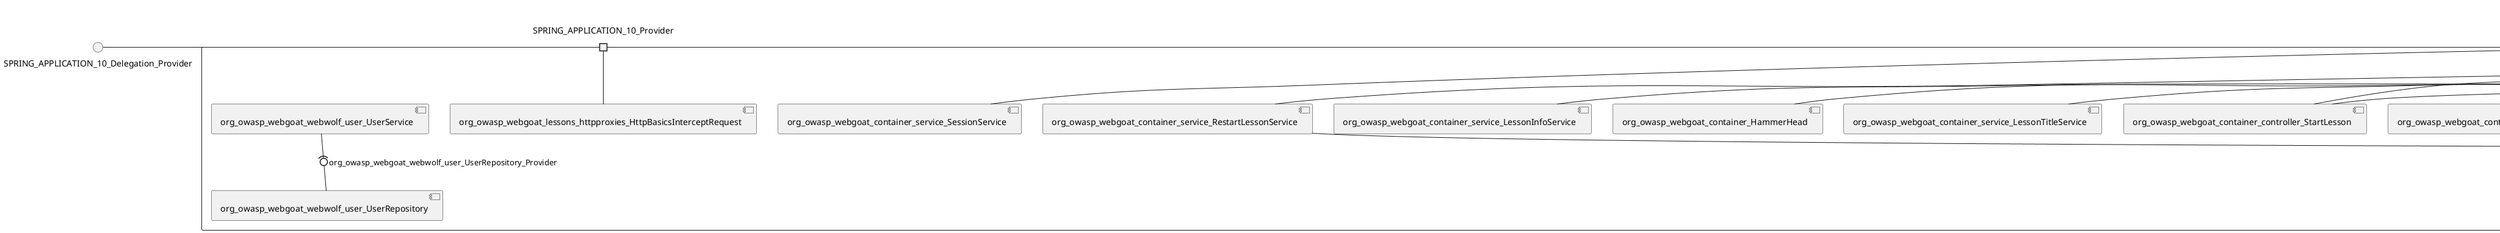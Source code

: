 @startuml
skinparam fixCircleLabelOverlapping true
skinparam componentStyle uml2
() SPRING_APPLICATION_10_Delegation_Provider
() SPRING_APPLICATION_11_Delegation_Provider
() SPRING_APPLICATION_12_Delegation_Provider
() SPRING_APPLICATION_13_Delegation_Provider
() SPRING_APPLICATION_14_Delegation_Provider
() SPRING_APPLICATION_15_Delegation_Provider
() SPRING_APPLICATION_16_Delegation_Provider
() SPRING_APPLICATION_2_Delegation_Provider
() SPRING_APPLICATION_3_Delegation_Provider
() SPRING_APPLICATION_4_Delegation_Provider
() SPRING_APPLICATION_5_Delegation_Provider
() SPRING_APPLICATION_6_Delegation_Provider
() SPRING_APPLICATION_7_Delegation_Provider
() SPRING_APPLICATION_8_Delegation_Provider
() SPRING_APPLICATION_9_Delegation_Provider
() SPRING_APPLICATION_BypassRestrictions_FieldRestrictions_POST_Delegation_Provider
() SPRING_APPLICATION_BypassRestrictions_frontendValidation_POST_Delegation_Provider
() SPRING_APPLICATION_ChromeDevTools_dummy_POST_Delegation_Provider
() SPRING_APPLICATION_ChromeDevTools_network_POST_Delegation_Provider
() SPRING_APPLICATION_CrossSiteScriptingStored_stored_xss_POST_Delegation_Provider
() SPRING_APPLICATION_CrossSiteScriptingStored_stored_xss_follow_up_POST_Delegation_Provider
() SPRING_APPLICATION_CrossSiteScripting_attack1_POST_Delegation_Provider
() SPRING_APPLICATION_CrossSiteScripting_attack3_POST_Delegation_Provider
() SPRING_APPLICATION_CrossSiteScripting_attack4_POST_Delegation_Provider
() SPRING_APPLICATION_CrossSiteScripting_attack5a_GET_Delegation_Provider
() SPRING_APPLICATION_CrossSiteScripting_attack6a_POST_Delegation_Provider
() SPRING_APPLICATION_CrossSiteScripting_dom_follow_up_POST_Delegation_Provider
() SPRING_APPLICATION_CrossSiteScripting_phone_home_xss_POST_Delegation_Provider
() SPRING_APPLICATION_CrossSiteScripting_quiz_GET_POST_Delegation_Provider
() SPRING_APPLICATION_Delegation_Provider
() SPRING_APPLICATION_GET_10_Delegation_Provider
() SPRING_APPLICATION_GET_11_Delegation_Provider
() SPRING_APPLICATION_GET_2_Delegation_Provider
() SPRING_APPLICATION_GET_3_Delegation_Provider
() SPRING_APPLICATION_GET_4_Delegation_Provider
() SPRING_APPLICATION_GET_5_Delegation_Provider
() SPRING_APPLICATION_GET_6_Delegation_Provider
() SPRING_APPLICATION_GET_7_Delegation_Provider
() SPRING_APPLICATION_GET_8_Delegation_Provider
() SPRING_APPLICATION_GET_9_Delegation_Provider
() SPRING_APPLICATION_GET_Delegation_Provider
() SPRING_APPLICATION_HtmlTampering_task_POST_Delegation_Provider
() SPRING_APPLICATION_HttpBasics_attack1_POST_Delegation_Provider
() SPRING_APPLICATION_HttpBasics_attack2_POST_Delegation_Provider
() SPRING_APPLICATION_IDOR_diff_attributes_POST_Delegation_Provider
() SPRING_APPLICATION_IDOR_login_POST_Delegation_Provider
() SPRING_APPLICATION_IDOR_profile_alt_path_POST_Delegation_Provider
() SPRING_APPLICATION_InsecureDeserialization_task_POST_Delegation_Provider
() SPRING_APPLICATION_InsecureLogin_Delegation_Provider
() SPRING_APPLICATION_JWT_decode_POST_Delegation_Provider
() SPRING_APPLICATION_JWT_jku_Delegation_Provider
() SPRING_APPLICATION_JWT_kid_Delegation_Provider
() SPRING_APPLICATION_JWT_quiz_GET_POST_Delegation_Provider
() SPRING_APPLICATION_JWT_refresh_Delegation_Provider
() SPRING_APPLICATION_JWT_secret_POST_Delegation_Provider
() SPRING_APPLICATION_JWT_votings_Delegation_Provider
() SPRING_APPLICATION_LogSpoofing_log_bleeding_POST_Delegation_Provider
() SPRING_APPLICATION_LogSpoofing_log_spoofing_POST_Delegation_Provider
() SPRING_APPLICATION_POST_10_Delegation_Provider
() SPRING_APPLICATION_POST_11_Delegation_Provider
() SPRING_APPLICATION_POST_12_Delegation_Provider
() SPRING_APPLICATION_POST_13_Delegation_Provider
() SPRING_APPLICATION_POST_14_Delegation_Provider
() SPRING_APPLICATION_POST_15_Delegation_Provider
() SPRING_APPLICATION_POST_16_Delegation_Provider
() SPRING_APPLICATION_POST_17_Delegation_Provider
() SPRING_APPLICATION_POST_18_Delegation_Provider
() SPRING_APPLICATION_POST_2_Delegation_Provider
() SPRING_APPLICATION_POST_3_Delegation_Provider
() SPRING_APPLICATION_POST_4_Delegation_Provider
() SPRING_APPLICATION_POST_5_Delegation_Provider
() SPRING_APPLICATION_POST_6_Delegation_Provider
() SPRING_APPLICATION_POST_7_Delegation_Provider
() SPRING_APPLICATION_POST_8_Delegation_Provider
() SPRING_APPLICATION_POST_9_Delegation_Provider
() SPRING_APPLICATION_POST_Delegation_Provider
() SPRING_APPLICATION_PUT_Delegation_Provider
() SPRING_APPLICATION_PasswordReset_ForgotPassword_create_password_reset_link_POST_Delegation_Provider
() SPRING_APPLICATION_PasswordReset_SecurityQuestions_POST_Delegation_Provider
() SPRING_APPLICATION_PasswordReset_reset_Delegation_Provider
() SPRING_APPLICATION_PasswordReset_simple_mail_reset_POST_Delegation_Provider
() SPRING_APPLICATION_PathTraversal_profile_picture_GET_Delegation_Provider
() SPRING_APPLICATION_PathTraversal_profile_picture_fix_GET_Delegation_Provider
() SPRING_APPLICATION_PathTraversal_profile_upload_POST_Delegation_Provider
() SPRING_APPLICATION_PathTraversal_profile_upload_fix_POST_Delegation_Provider
() SPRING_APPLICATION_PathTraversal_profile_upload_remove_user_input_POST_Delegation_Provider
() SPRING_APPLICATION_PathTraversal_random_POST_Delegation_Provider
() SPRING_APPLICATION_PathTraversal_random_picture_GET_Delegation_Provider
() SPRING_APPLICATION_PathTraversal_zip_slip_Delegation_Provider
() SPRING_APPLICATION_SSRF_task1_POST_Delegation_Provider
() SPRING_APPLICATION_SSRF_task2_POST_Delegation_Provider
() SPRING_APPLICATION_SecurePasswords_assignment_POST_Delegation_Provider
() SPRING_APPLICATION_SqlInjectionAdvanced_attack6a_POST_Delegation_Provider
() SPRING_APPLICATION_SqlInjectionAdvanced_attack6b_POST_Delegation_Provider
() SPRING_APPLICATION_SqlInjectionAdvanced_challenge_Login_POST_Delegation_Provider
() SPRING_APPLICATION_SqlInjectionAdvanced_challenge_PUT_Delegation_Provider
() SPRING_APPLICATION_SqlInjectionAdvanced_quiz_GET_POST_Delegation_Provider
() SPRING_APPLICATION_SqlInjectionMitigations_attack10a_POST_Delegation_Provider
() SPRING_APPLICATION_SqlInjectionMitigations_attack10b_POST_Delegation_Provider
() SPRING_APPLICATION_SqlInjectionMitigations_attack12a_POST_Delegation_Provider
() SPRING_APPLICATION_SqlInjectionMitigations_servers_GET_Delegation_Provider
() SPRING_APPLICATION_SqlInjection_assignment5a_POST_Delegation_Provider
() SPRING_APPLICATION_SqlInjection_assignment5b_POST_Delegation_Provider
() SPRING_APPLICATION_SqlInjection_attack10_POST_Delegation_Provider
() SPRING_APPLICATION_SqlInjection_attack2_POST_Delegation_Provider
() SPRING_APPLICATION_SqlInjection_attack3_POST_Delegation_Provider
() SPRING_APPLICATION_SqlInjection_attack4_POST_Delegation_Provider
() SPRING_APPLICATION_SqlInjection_attack5_POST_Delegation_Provider
() SPRING_APPLICATION_SqlInjection_attack8_POST_Delegation_Provider
() SPRING_APPLICATION_SqlInjection_attack9_POST_Delegation_Provider
() SPRING_APPLICATION_SqlOnlyInputValidationOnKeywords_attack_POST_Delegation_Provider
() SPRING_APPLICATION_SqlOnlyInputValidation_attack_POST_Delegation_Provider
() SPRING_APPLICATION_VulnerableComponents_attack1_POST_Delegation_Provider
() SPRING_APPLICATION_WebWolf_GET_Delegation_Provider
() SPRING_APPLICATION_WebWolf_landing_Delegation_Provider
() SPRING_APPLICATION_WebWolf_mail_Delegation_Provider
() SPRING_APPLICATION_challenge_1_POST_Delegation_Provider
() SPRING_APPLICATION_challenge_5_POST_Delegation_Provider
() SPRING_APPLICATION_challenge_7_Delegation_Provider
() SPRING_APPLICATION_challenge_8_Delegation_Provider
() SPRING_APPLICATION_challenge_logo_Delegation_Provider
() SPRING_APPLICATION_cia_quiz_GET_POST_Delegation_Provider
() SPRING_APPLICATION_clientSideFiltering_attack1_POST_Delegation_Provider
() SPRING_APPLICATION_clientSideFiltering_challenge_store_coupons_GET_Delegation_Provider
() SPRING_APPLICATION_clientSideFiltering_getItForFree_POST_Delegation_Provider
() SPRING_APPLICATION_clientSideFiltering_salaries_GET_Delegation_Provider
() SPRING_APPLICATION_crypto_encoding_basic_auth_POST_Delegation_Provider
() SPRING_APPLICATION_crypto_encoding_xor_POST_Delegation_Provider
() SPRING_APPLICATION_crypto_hashing_POST_Delegation_Provider
() SPRING_APPLICATION_crypto_secure_defaults_POST_Delegation_Provider
() SPRING_APPLICATION_crypto_signing_verify_POST_Delegation_Provider
() SPRING_APPLICATION_csrf_feedback_message_POST_Delegation_Provider
() SPRING_APPLICATION_csrf_review_POST_Delegation_Provider
() SPRING_APPLICATION_files_GET_Delegation_Provider
() SPRING_APPLICATION_fileupload_POST_Delegation_Provider
() SPRING_APPLICATION_jwt_Delegation_Provider
() SPRING_APPLICATION_landing_Delegation_Provider
() SPRING_APPLICATION_lesson_template_Delegation_Provider
() SPRING_APPLICATION_login_oauth_mvc_GET_Delegation_Provider
() SPRING_APPLICATION_mail_DELETE_GET_POST_Delegation_Provider
() SPRING_APPLICATION_register_mvc_POST_Delegation_Provider
() SPRING_APPLICATION_registration_GET_Delegation_Provider
() SPRING_APPLICATION_requests_GET_Delegation_Provider
() SPRING_APPLICATION_scoreboard_data_GET_Delegation_Provider
() SPRING_APPLICATION_server_directory_GET_Delegation_Provider
() SPRING_APPLICATION_service_debug_labels_mvc_Delegation_Provider
() SPRING_APPLICATION_service_lessonoverview_mvc_Delegation_Provider
() SPRING_APPLICATION_xxe_comments_GET_Delegation_Provider
rectangle System {
[org_owasp_webgoat_container_HammerHead] [[webgoat-webgoat.repository#_UKuCvlR8Ee-EbbBWQPKwbA]]
[org_owasp_webgoat_container_WebWolfRedirect] [[webgoat-webgoat.repository#_UKuCvlR8Ee-EbbBWQPKwbA]]
[org_owasp_webgoat_container_controller_StartLesson] [[webgoat-webgoat.repository#_UKuCvlR8Ee-EbbBWQPKwbA]]
[org_owasp_webgoat_container_controller_Welcome] [[webgoat-webgoat.repository#_UKuCvlR8Ee-EbbBWQPKwbA]]
[org_owasp_webgoat_container_i18n_PluginMessages_Provider] [[webgoat-webgoat.repository#_UKuCvlR8Ee-EbbBWQPKwbA]]
[org_owasp_webgoat_container_report_ReportCardController] [[webgoat-webgoat.repository#_UKuCvlR8Ee-EbbBWQPKwbA]]
[org_owasp_webgoat_container_service_EnvironmentService] [[webgoat-webgoat.repository#_UKuCvlR8Ee-EbbBWQPKwbA]]
[org_owasp_webgoat_container_service_HintService] [[webgoat-webgoat.repository#_UKuCvlR8Ee-EbbBWQPKwbA]]
[org_owasp_webgoat_container_service_LabelDebugService] [[webgoat-webgoat.repository#_UKuCvlR8Ee-EbbBWQPKwbA]]
[org_owasp_webgoat_container_service_LabelService] [[webgoat-webgoat.repository#_UKuCvlR8Ee-EbbBWQPKwbA]]
[org_owasp_webgoat_container_service_LessonInfoService] [[webgoat-webgoat.repository#_UKuCvlR8Ee-EbbBWQPKwbA]]
[org_owasp_webgoat_container_service_LessonMenuService] [[webgoat-webgoat.repository#_UKuCvlR8Ee-EbbBWQPKwbA]]
[org_owasp_webgoat_container_service_LessonProgressService] [[webgoat-webgoat.repository#_UKuCvlR8Ee-EbbBWQPKwbA]]
[org_owasp_webgoat_container_service_LessonTitleService] [[webgoat-webgoat.repository#_UKuCvlR8Ee-EbbBWQPKwbA]]
[org_owasp_webgoat_container_service_RestartLessonService] [[webgoat-webgoat.repository#_UKuCvlR8Ee-EbbBWQPKwbA]]
[org_owasp_webgoat_container_service_SessionService] [[webgoat-webgoat.repository#_UKuCvlR8Ee-EbbBWQPKwbA]]
[org_owasp_webgoat_container_session_UserSessionData_Provider] [[webgoat-webgoat.repository#_UKuCvlR8Ee-EbbBWQPKwbA]]
[org_owasp_webgoat_container_session_WebSession_Provider] [[webgoat-webgoat.repository#_UKuCvlR8Ee-EbbBWQPKwbA]]
[org_owasp_webgoat_container_users_RegistrationController] [[webgoat-webgoat.repository#_UKuCvlR8Ee-EbbBWQPKwbA]]
[org_owasp_webgoat_container_users_Scoreboard] [[webgoat-webgoat.repository#_UKuCvlR8Ee-EbbBWQPKwbA]]
[org_owasp_webgoat_container_users_UserProgressRepository] [[webgoat-webgoat.repository#_UKuCvlR8Ee-EbbBWQPKwbA]]
[org_owasp_webgoat_container_users_UserRepository] [[webgoat-webgoat.repository#_UKuCvlR8Ee-EbbBWQPKwbA]]
[org_owasp_webgoat_container_users_UserService] [[webgoat-webgoat.repository#_UKuCvlR8Ee-EbbBWQPKwbA]]
[org_owasp_webgoat_lessons_authbypass_VerifyAccount] [[webgoat-webgoat.repository#_UKuCvlR8Ee-EbbBWQPKwbA]]
[org_owasp_webgoat_lessons_bypassrestrictions_BypassRestrictionsFieldRestrictions] [[webgoat-webgoat.repository#_UKuCvlR8Ee-EbbBWQPKwbA]]
[org_owasp_webgoat_lessons_bypassrestrictions_BypassRestrictionsFrontendValidation] [[webgoat-webgoat.repository#_UKuCvlR8Ee-EbbBWQPKwbA]]
[org_owasp_webgoat_lessons_challenges_FlagController] [[webgoat-webgoat.repository#_UKuCvlR8Ee-EbbBWQPKwbA]]
[org_owasp_webgoat_lessons_challenges_challenge1_Assignment1] [[webgoat-webgoat.repository#_UKuCvlR8Ee-EbbBWQPKwbA]]
[org_owasp_webgoat_lessons_challenges_challenge1_ImageServlet] [[webgoat-webgoat.repository#_UKuCvlR8Ee-EbbBWQPKwbA]]
[org_owasp_webgoat_lessons_challenges_challenge5_Assignment5] [[webgoat-webgoat.repository#_UKuCvlR8Ee-EbbBWQPKwbA]]
[org_owasp_webgoat_lessons_challenges_challenge7_Assignment7] [[webgoat-webgoat.repository#_UKuCvlR8Ee-EbbBWQPKwbA]]
[org_owasp_webgoat_lessons_challenges_challenge8_Assignment8] [[webgoat-webgoat.repository#_UKuCvlR8Ee-EbbBWQPKwbA]]
[org_owasp_webgoat_lessons_chromedevtools_NetworkDummy] [[webgoat-webgoat.repository#_UKuCvlR8Ee-EbbBWQPKwbA]]
[org_owasp_webgoat_lessons_chromedevtools_NetworkLesson] [[webgoat-webgoat.repository#_UKuCvlR8Ee-EbbBWQPKwbA]]
[org_owasp_webgoat_lessons_cia_CIAQuiz] [[webgoat-webgoat.repository#_UKuCvlR8Ee-EbbBWQPKwbA]]
[org_owasp_webgoat_lessons_clientsidefiltering_ClientSideFilteringAssignment] [[webgoat-webgoat.repository#_UKuCvlR8Ee-EbbBWQPKwbA]]
[org_owasp_webgoat_lessons_clientsidefiltering_ClientSideFilteringFreeAssignment] [[webgoat-webgoat.repository#_UKuCvlR8Ee-EbbBWQPKwbA]]
[org_owasp_webgoat_lessons_clientsidefiltering_Salaries] [[webgoat-webgoat.repository#_UKuCvlR8Ee-EbbBWQPKwbA]]
[org_owasp_webgoat_lessons_clientsidefiltering_ShopEndpoint] [[webgoat-webgoat.repository#_UKuCvlR8Ee-EbbBWQPKwbA]]
[org_owasp_webgoat_lessons_cryptography_EncodingAssignment] [[webgoat-webgoat.repository#_UKuCvlR8Ee-EbbBWQPKwbA]]
[org_owasp_webgoat_lessons_cryptography_HashingAssignment] [[webgoat-webgoat.repository#_UKuCvlR8Ee-EbbBWQPKwbA]]
[org_owasp_webgoat_lessons_cryptography_SecureDefaultsAssignment] [[webgoat-webgoat.repository#_UKuCvlR8Ee-EbbBWQPKwbA]]
[org_owasp_webgoat_lessons_cryptography_SigningAssignment] [[webgoat-webgoat.repository#_UKuCvlR8Ee-EbbBWQPKwbA]]
[org_owasp_webgoat_lessons_cryptography_XOREncodingAssignment] [[webgoat-webgoat.repository#_UKuCvlR8Ee-EbbBWQPKwbA]]
[org_owasp_webgoat_lessons_csrf_CSRFConfirmFlag1] [[webgoat-webgoat.repository#_UKuCvlR8Ee-EbbBWQPKwbA]]
[org_owasp_webgoat_lessons_csrf_CSRFFeedback] [[webgoat-webgoat.repository#_UKuCvlR8Ee-EbbBWQPKwbA]]
[org_owasp_webgoat_lessons_csrf_CSRFGetFlag] [[webgoat-webgoat.repository#_UKuCvlR8Ee-EbbBWQPKwbA]]
[org_owasp_webgoat_lessons_csrf_CSRFLogin] [[webgoat-webgoat.repository#_UKuCvlR8Ee-EbbBWQPKwbA]]
[org_owasp_webgoat_lessons_csrf_ForgedReviews] [[webgoat-webgoat.repository#_UKuCvlR8Ee-EbbBWQPKwbA]]
[org_owasp_webgoat_lessons_csrf_ObjectMapper_Provider] [[webgoat-webgoat.repository#_UKuCvlR8Ee-EbbBWQPKwbA]]
[org_owasp_webgoat_lessons_deserialization_InsecureDeserializationTask] [[webgoat-webgoat.repository#_UKuCvlR8Ee-EbbBWQPKwbA]]
[org_owasp_webgoat_lessons_hijacksession_HijackSessionAssignment] [[webgoat-webgoat.repository#_UKuCvlR8Ee-EbbBWQPKwbA]]
[org_owasp_webgoat_lessons_hijacksession_cas_HijackSessionAuthenticationProvider] [[webgoat-webgoat.repository#_UKuCvlR8Ee-EbbBWQPKwbA]]
[org_owasp_webgoat_lessons_htmltampering_HtmlTamperingTask] [[webgoat-webgoat.repository#_UKuCvlR8Ee-EbbBWQPKwbA]]
[org_owasp_webgoat_lessons_httpbasics_HttpBasicsLesson] [[webgoat-webgoat.repository#_UKuCvlR8Ee-EbbBWQPKwbA]]
[org_owasp_webgoat_lessons_httpbasics_HttpBasicsQuiz] [[webgoat-webgoat.repository#_UKuCvlR8Ee-EbbBWQPKwbA]]
[org_owasp_webgoat_lessons_httpproxies_HttpBasicsInterceptRequest] [[webgoat-webgoat.repository#_UKuCvlR8Ee-EbbBWQPKwbA]]
[org_owasp_webgoat_lessons_idor_IDORDiffAttributes] [[webgoat-webgoat.repository#_UKuCvlR8Ee-EbbBWQPKwbA]]
[org_owasp_webgoat_lessons_idor_IDOREditOtherProfile] [[webgoat-webgoat.repository#_UKuCvlR8Ee-EbbBWQPKwbA]]
[org_owasp_webgoat_lessons_idor_IDORLogin] [[webgoat-webgoat.repository#_UKuCvlR8Ee-EbbBWQPKwbA]]
[org_owasp_webgoat_lessons_idor_IDORViewOtherProfile] [[webgoat-webgoat.repository#_UKuCvlR8Ee-EbbBWQPKwbA]]
[org_owasp_webgoat_lessons_idor_IDORViewOwnProfile] [[webgoat-webgoat.repository#_UKuCvlR8Ee-EbbBWQPKwbA]]
[org_owasp_webgoat_lessons_idor_IDORViewOwnProfileAltUrl] [[webgoat-webgoat.repository#_UKuCvlR8Ee-EbbBWQPKwbA]]
[org_owasp_webgoat_lessons_insecurelogin_InsecureLoginTask] [[webgoat-webgoat.repository#_UKuCvlR8Ee-EbbBWQPKwbA]]
[org_owasp_webgoat_lessons_jwt_JWTDecodeEndpoint] [[webgoat-webgoat.repository#_UKuCvlR8Ee-EbbBWQPKwbA]]
[org_owasp_webgoat_lessons_jwt_JWTQuiz] [[webgoat-webgoat.repository#_UKuCvlR8Ee-EbbBWQPKwbA]]
[org_owasp_webgoat_lessons_jwt_JWTRefreshEndpoint] [[webgoat-webgoat.repository#_UKuCvlR8Ee-EbbBWQPKwbA]]
[org_owasp_webgoat_lessons_jwt_JWTSecretKeyEndpoint] [[webgoat-webgoat.repository#_UKuCvlR8Ee-EbbBWQPKwbA]]
[org_owasp_webgoat_lessons_jwt_JWTVotesEndpoint] [[webgoat-webgoat.repository#_UKuCvlR8Ee-EbbBWQPKwbA]]
[org_owasp_webgoat_lessons_jwt_claimmisuse_JWTHeaderJKUEndpoint] [[webgoat-webgoat.repository#_UKuCvlR8Ee-EbbBWQPKwbA]]
[org_owasp_webgoat_lessons_jwt_claimmisuse_JWTHeaderKIDEndpoint] [[webgoat-webgoat.repository#_UKuCvlR8Ee-EbbBWQPKwbA]]
[org_owasp_webgoat_lessons_lessontemplate_SampleAttack] [[webgoat-webgoat.repository#_UKuCvlR8Ee-EbbBWQPKwbA]]
[org_owasp_webgoat_lessons_logging_LogBleedingTask] [[webgoat-webgoat.repository#_UKuCvlR8Ee-EbbBWQPKwbA]]
[org_owasp_webgoat_lessons_logging_LogSpoofingTask] [[webgoat-webgoat.repository#_UKuCvlR8Ee-EbbBWQPKwbA]]
[org_owasp_webgoat_lessons_missingac_MissingFunctionACHiddenMenus] [[webgoat-webgoat.repository#_UKuCvlR8Ee-EbbBWQPKwbA]]
[org_owasp_webgoat_lessons_missingac_MissingFunctionACUsers] [[webgoat-webgoat.repository#_UKuCvlR8Ee-EbbBWQPKwbA]]
[org_owasp_webgoat_lessons_missingac_MissingFunctionACYourHash] [[webgoat-webgoat.repository#_UKuCvlR8Ee-EbbBWQPKwbA]]
[org_owasp_webgoat_lessons_missingac_MissingFunctionACYourHashAdmin] [[webgoat-webgoat.repository#_UKuCvlR8Ee-EbbBWQPKwbA]]
[org_owasp_webgoat_lessons_passwordreset_QuestionsAssignment] [[webgoat-webgoat.repository#_UKuCvlR8Ee-EbbBWQPKwbA]]
[org_owasp_webgoat_lessons_passwordreset_ResetLinkAssignment] [[webgoat-webgoat.repository#_UKuCvlR8Ee-EbbBWQPKwbA]]
[org_owasp_webgoat_lessons_passwordreset_ResetLinkAssignmentForgotPassword] [[webgoat-webgoat.repository#_UKuCvlR8Ee-EbbBWQPKwbA]]
[org_owasp_webgoat_lessons_passwordreset_SecurityQuestionAssignment] [[webgoat-webgoat.repository#_UKuCvlR8Ee-EbbBWQPKwbA]]
[org_owasp_webgoat_lessons_passwordreset_SimpleMailAssignment] [[webgoat-webgoat.repository#_UKuCvlR8Ee-EbbBWQPKwbA]]
[org_owasp_webgoat_lessons_passwordreset_TriedQuestions] [[webgoat-webgoat.repository#_UKuCvlR8Ee-EbbBWQPKwbA]]
[org_owasp_webgoat_lessons_pathtraversal_ProfileUpload] [[webgoat-webgoat.repository#_UKuCvlR8Ee-EbbBWQPKwbA]]
[org_owasp_webgoat_lessons_pathtraversal_ProfileUploadFix] [[webgoat-webgoat.repository#_UKuCvlR8Ee-EbbBWQPKwbA]]
[org_owasp_webgoat_lessons_pathtraversal_ProfileUploadRemoveUserInput] [[webgoat-webgoat.repository#_UKuCvlR8Ee-EbbBWQPKwbA]]
[org_owasp_webgoat_lessons_pathtraversal_ProfileUploadRetrieval] [[webgoat-webgoat.repository#_UKuCvlR8Ee-EbbBWQPKwbA]]
[org_owasp_webgoat_lessons_pathtraversal_ProfileZipSlip] [[webgoat-webgoat.repository#_UKuCvlR8Ee-EbbBWQPKwbA]]
[org_owasp_webgoat_lessons_securepasswords_SecurePasswordsAssignment] [[webgoat-webgoat.repository#_UKuCvlR8Ee-EbbBWQPKwbA]]
[org_owasp_webgoat_lessons_spoofcookie_SpoofCookieAssignment] [[webgoat-webgoat.repository#_UKuCvlR8Ee-EbbBWQPKwbA]]
[org_owasp_webgoat_lessons_sqlinjection_advanced_SqlInjectionChallenge] [[webgoat-webgoat.repository#_UKuCvlR8Ee-EbbBWQPKwbA]]
[org_owasp_webgoat_lessons_sqlinjection_advanced_SqlInjectionChallengeLogin] [[webgoat-webgoat.repository#_UKuCvlR8Ee-EbbBWQPKwbA]]
[org_owasp_webgoat_lessons_sqlinjection_advanced_SqlInjectionLesson6a] [[webgoat-webgoat.repository#_UKuCvlR8Ee-EbbBWQPKwbA]]
[org_owasp_webgoat_lessons_sqlinjection_advanced_SqlInjectionLesson6b] [[webgoat-webgoat.repository#_UKuCvlR8Ee-EbbBWQPKwbA]]
[org_owasp_webgoat_lessons_sqlinjection_advanced_SqlInjectionQuiz] [[webgoat-webgoat.repository#_UKuCvlR8Ee-EbbBWQPKwbA]]
[org_owasp_webgoat_lessons_sqlinjection_introduction_SqlInjectionLesson10] [[webgoat-webgoat.repository#_UKuCvlR8Ee-EbbBWQPKwbA]]
[org_owasp_webgoat_lessons_sqlinjection_introduction_SqlInjectionLesson2] [[webgoat-webgoat.repository#_UKuCvlR8Ee-EbbBWQPKwbA]]
[org_owasp_webgoat_lessons_sqlinjection_introduction_SqlInjectionLesson3] [[webgoat-webgoat.repository#_UKuCvlR8Ee-EbbBWQPKwbA]]
[org_owasp_webgoat_lessons_sqlinjection_introduction_SqlInjectionLesson4] [[webgoat-webgoat.repository#_UKuCvlR8Ee-EbbBWQPKwbA]]
[org_owasp_webgoat_lessons_sqlinjection_introduction_SqlInjectionLesson5] [[webgoat-webgoat.repository#_UKuCvlR8Ee-EbbBWQPKwbA]]
[org_owasp_webgoat_lessons_sqlinjection_introduction_SqlInjectionLesson5a] [[webgoat-webgoat.repository#_UKuCvlR8Ee-EbbBWQPKwbA]]
[org_owasp_webgoat_lessons_sqlinjection_introduction_SqlInjectionLesson5b] [[webgoat-webgoat.repository#_UKuCvlR8Ee-EbbBWQPKwbA]]
[org_owasp_webgoat_lessons_sqlinjection_introduction_SqlInjectionLesson8] [[webgoat-webgoat.repository#_UKuCvlR8Ee-EbbBWQPKwbA]]
[org_owasp_webgoat_lessons_sqlinjection_introduction_SqlInjectionLesson9] [[webgoat-webgoat.repository#_UKuCvlR8Ee-EbbBWQPKwbA]]
[org_owasp_webgoat_lessons_sqlinjection_mitigation_Servers] [[webgoat-webgoat.repository#_UKuCvlR8Ee-EbbBWQPKwbA]]
[org_owasp_webgoat_lessons_sqlinjection_mitigation_SqlInjectionLesson10a] [[webgoat-webgoat.repository#_UKuCvlR8Ee-EbbBWQPKwbA]]
[org_owasp_webgoat_lessons_sqlinjection_mitigation_SqlInjectionLesson10b] [[webgoat-webgoat.repository#_UKuCvlR8Ee-EbbBWQPKwbA]]
[org_owasp_webgoat_lessons_sqlinjection_mitigation_SqlInjectionLesson13] [[webgoat-webgoat.repository#_UKuCvlR8Ee-EbbBWQPKwbA]]
[org_owasp_webgoat_lessons_sqlinjection_mitigation_SqlOnlyInputValidation] [[webgoat-webgoat.repository#_UKuCvlR8Ee-EbbBWQPKwbA]]
[org_owasp_webgoat_lessons_sqlinjection_mitigation_SqlOnlyInputValidationOnKeywords] [[webgoat-webgoat.repository#_UKuCvlR8Ee-EbbBWQPKwbA]]
[org_owasp_webgoat_lessons_ssrf_SSRFTask1] [[webgoat-webgoat.repository#_UKuCvlR8Ee-EbbBWQPKwbA]]
[org_owasp_webgoat_lessons_ssrf_SSRFTask2] [[webgoat-webgoat.repository#_UKuCvlR8Ee-EbbBWQPKwbA]]
[org_owasp_webgoat_lessons_vulnerablecomponents_VulnerableComponentsLesson] [[webgoat-webgoat.repository#_UKuCvlR8Ee-EbbBWQPKwbA]]
[org_owasp_webgoat_lessons_webwolfintroduction_LandingAssignment] [[webgoat-webgoat.repository#_UKuCvlR8Ee-EbbBWQPKwbA]]
[org_owasp_webgoat_lessons_webwolfintroduction_MailAssignment] [[webgoat-webgoat.repository#_UKuCvlR8Ee-EbbBWQPKwbA]]
[org_owasp_webgoat_lessons_xss_CrossSiteScriptingLesson1] [[webgoat-webgoat.repository#_UKuCvlR8Ee-EbbBWQPKwbA]]
[org_owasp_webgoat_lessons_xss_CrossSiteScriptingLesson3] [[webgoat-webgoat.repository#_UKuCvlR8Ee-EbbBWQPKwbA]]
[org_owasp_webgoat_lessons_xss_CrossSiteScriptingLesson4] [[webgoat-webgoat.repository#_UKuCvlR8Ee-EbbBWQPKwbA]]
[org_owasp_webgoat_lessons_xss_CrossSiteScriptingLesson5a] [[webgoat-webgoat.repository#_UKuCvlR8Ee-EbbBWQPKwbA]]
[org_owasp_webgoat_lessons_xss_CrossSiteScriptingLesson6a] [[webgoat-webgoat.repository#_UKuCvlR8Ee-EbbBWQPKwbA]]
[org_owasp_webgoat_lessons_xss_CrossSiteScriptingQuiz] [[webgoat-webgoat.repository#_UKuCvlR8Ee-EbbBWQPKwbA]]
[org_owasp_webgoat_lessons_xss_DOMCrossSiteScripting] [[webgoat-webgoat.repository#_UKuCvlR8Ee-EbbBWQPKwbA]]
[org_owasp_webgoat_lessons_xss_DOMCrossSiteScriptingVerifier] [[webgoat-webgoat.repository#_UKuCvlR8Ee-EbbBWQPKwbA]]
[org_owasp_webgoat_lessons_xss_stored_StoredCrossSiteScriptingVerifier] [[webgoat-webgoat.repository#_UKuCvlR8Ee-EbbBWQPKwbA]]
[org_owasp_webgoat_lessons_xss_stored_StoredXssComments] [[webgoat-webgoat.repository#_UKuCvlR8Ee-EbbBWQPKwbA]]
[org_owasp_webgoat_lessons_xxe_BlindSendFileAssignment] [[webgoat-webgoat.repository#_UKuCvlR8Ee-EbbBWQPKwbA]]
[org_owasp_webgoat_lessons_xxe_CommentsCache] [[webgoat-webgoat.repository#_UKuCvlR8Ee-EbbBWQPKwbA]]
[org_owasp_webgoat_lessons_xxe_CommentsEndpoint] [[webgoat-webgoat.repository#_UKuCvlR8Ee-EbbBWQPKwbA]]
[org_owasp_webgoat_lessons_xxe_ContentTypeAssignment] [[webgoat-webgoat.repository#_UKuCvlR8Ee-EbbBWQPKwbA]]
[org_owasp_webgoat_lessons_xxe_SimpleXXE] [[webgoat-webgoat.repository#_UKuCvlR8Ee-EbbBWQPKwbA]]
[org_owasp_webgoat_webwolf_FileServer] [[webgoat-webgoat.repository#_UKuCvlR8Ee-EbbBWQPKwbA]]
[org_owasp_webgoat_webwolf_jwt_JWTController] [[webgoat-webgoat.repository#_UKuCvlR8Ee-EbbBWQPKwbA]]
[org_owasp_webgoat_webwolf_mailbox_MailboxController] [[webgoat-webgoat.repository#_UKuCvlR8Ee-EbbBWQPKwbA]]
[org_owasp_webgoat_webwolf_mailbox_MailboxRepository] [[webgoat-webgoat.repository#_UKuCvlR8Ee-EbbBWQPKwbA]]
[org_owasp_webgoat_webwolf_requests_LandingPage] [[webgoat-webgoat.repository#_UKuCvlR8Ee-EbbBWQPKwbA]]
[org_owasp_webgoat_webwolf_requests_Requests] [[webgoat-webgoat.repository#_UKuCvlR8Ee-EbbBWQPKwbA]]
[org_owasp_webgoat_webwolf_user_UserRepository] [[webgoat-webgoat.repository#_UKuCvlR8Ee-EbbBWQPKwbA]]
[org_owasp_webgoat_webwolf_user_UserService] [[webgoat-webgoat.repository#_UKuCvlR8Ee-EbbBWQPKwbA]]
port SPRING_APPLICATION_10_Provider
SPRING_APPLICATION_10_Delegation_Provider - SPRING_APPLICATION_10_Provider
SPRING_APPLICATION_10_Provider - [org_owasp_webgoat_lessons_httpproxies_HttpBasicsInterceptRequest]
port SPRING_APPLICATION_11_Provider
SPRING_APPLICATION_11_Delegation_Provider - SPRING_APPLICATION_11_Provider
SPRING_APPLICATION_11_Provider - [org_owasp_webgoat_container_service_SessionService]
port SPRING_APPLICATION_12_Provider
SPRING_APPLICATION_12_Delegation_Provider - SPRING_APPLICATION_12_Provider
SPRING_APPLICATION_12_Provider - [org_owasp_webgoat_lessons_cryptography_SigningAssignment]
port SPRING_APPLICATION_13_Provider
SPRING_APPLICATION_13_Delegation_Provider - SPRING_APPLICATION_13_Provider
SPRING_APPLICATION_13_Provider - [org_owasp_webgoat_container_service_RestartLessonService]
port SPRING_APPLICATION_14_Provider
SPRING_APPLICATION_14_Delegation_Provider - SPRING_APPLICATION_14_Provider
SPRING_APPLICATION_14_Provider - [org_owasp_webgoat_lessons_cryptography_HashingAssignment]
port SPRING_APPLICATION_15_Provider
SPRING_APPLICATION_15_Delegation_Provider - SPRING_APPLICATION_15_Provider
SPRING_APPLICATION_15_Provider - [org_owasp_webgoat_container_service_LessonInfoService]
port SPRING_APPLICATION_16_Provider
SPRING_APPLICATION_16_Delegation_Provider - SPRING_APPLICATION_16_Provider
SPRING_APPLICATION_16_Provider - [org_owasp_webgoat_lessons_jwt_JWTSecretKeyEndpoint]
port SPRING_APPLICATION_2_Provider
SPRING_APPLICATION_2_Delegation_Provider - SPRING_APPLICATION_2_Provider
SPRING_APPLICATION_2_Provider - [org_owasp_webgoat_container_HammerHead]
port SPRING_APPLICATION_3_Provider
SPRING_APPLICATION_3_Delegation_Provider - SPRING_APPLICATION_3_Provider
SPRING_APPLICATION_3_Provider - [org_owasp_webgoat_webwolf_FileServer]
port SPRING_APPLICATION_4_Provider
SPRING_APPLICATION_4_Delegation_Provider - SPRING_APPLICATION_4_Provider
SPRING_APPLICATION_4_Provider - [org_owasp_webgoat_container_service_LessonTitleService]
port SPRING_APPLICATION_5_Provider
SPRING_APPLICATION_5_Delegation_Provider - SPRING_APPLICATION_5_Provider
SPRING_APPLICATION_5_Provider - [org_owasp_webgoat_container_service_LabelDebugService]
port SPRING_APPLICATION_6_Provider
SPRING_APPLICATION_6_Delegation_Provider - SPRING_APPLICATION_6_Provider
SPRING_APPLICATION_6_Provider - [org_owasp_webgoat_container_controller_StartLesson]
port SPRING_APPLICATION_7_Provider
SPRING_APPLICATION_7_Delegation_Provider - SPRING_APPLICATION_7_Provider
SPRING_APPLICATION_7_Provider - [org_owasp_webgoat_container_controller_StartLesson]
port SPRING_APPLICATION_8_Provider
SPRING_APPLICATION_8_Delegation_Provider - SPRING_APPLICATION_8_Provider
SPRING_APPLICATION_8_Provider - [org_owasp_webgoat_container_service_LessonMenuService]
port SPRING_APPLICATION_9_Provider
SPRING_APPLICATION_9_Delegation_Provider - SPRING_APPLICATION_9_Provider
SPRING_APPLICATION_9_Provider - [org_owasp_webgoat_lessons_xxe_SimpleXXE]
port SPRING_APPLICATION_BypassRestrictions_FieldRestrictions_POST_Provider
SPRING_APPLICATION_BypassRestrictions_FieldRestrictions_POST_Delegation_Provider - SPRING_APPLICATION_BypassRestrictions_FieldRestrictions_POST_Provider
SPRING_APPLICATION_BypassRestrictions_FieldRestrictions_POST_Provider - [org_owasp_webgoat_lessons_bypassrestrictions_BypassRestrictionsFieldRestrictions]
port SPRING_APPLICATION_BypassRestrictions_frontendValidation_POST_Provider
SPRING_APPLICATION_BypassRestrictions_frontendValidation_POST_Delegation_Provider - SPRING_APPLICATION_BypassRestrictions_frontendValidation_POST_Provider
SPRING_APPLICATION_BypassRestrictions_frontendValidation_POST_Provider - [org_owasp_webgoat_lessons_bypassrestrictions_BypassRestrictionsFrontendValidation]
port SPRING_APPLICATION_ChromeDevTools_dummy_POST_Provider
SPRING_APPLICATION_ChromeDevTools_dummy_POST_Delegation_Provider - SPRING_APPLICATION_ChromeDevTools_dummy_POST_Provider
SPRING_APPLICATION_ChromeDevTools_dummy_POST_Provider - [org_owasp_webgoat_lessons_chromedevtools_NetworkDummy]
port SPRING_APPLICATION_ChromeDevTools_network_POST_Provider
SPRING_APPLICATION_ChromeDevTools_network_POST_Delegation_Provider - SPRING_APPLICATION_ChromeDevTools_network_POST_Provider
SPRING_APPLICATION_ChromeDevTools_network_POST_Provider - [org_owasp_webgoat_lessons_chromedevtools_NetworkLesson]
port SPRING_APPLICATION_CrossSiteScriptingStored_stored_xss_POST_Provider
SPRING_APPLICATION_CrossSiteScriptingStored_stored_xss_POST_Delegation_Provider - SPRING_APPLICATION_CrossSiteScriptingStored_stored_xss_POST_Provider
SPRING_APPLICATION_CrossSiteScriptingStored_stored_xss_POST_Provider - [org_owasp_webgoat_lessons_xss_stored_StoredXssComments]
port SPRING_APPLICATION_CrossSiteScriptingStored_stored_xss_follow_up_POST_Provider
SPRING_APPLICATION_CrossSiteScriptingStored_stored_xss_follow_up_POST_Delegation_Provider - SPRING_APPLICATION_CrossSiteScriptingStored_stored_xss_follow_up_POST_Provider
SPRING_APPLICATION_CrossSiteScriptingStored_stored_xss_follow_up_POST_Provider - [org_owasp_webgoat_lessons_xss_stored_StoredCrossSiteScriptingVerifier]
port SPRING_APPLICATION_CrossSiteScripting_attack1_POST_Provider
SPRING_APPLICATION_CrossSiteScripting_attack1_POST_Delegation_Provider - SPRING_APPLICATION_CrossSiteScripting_attack1_POST_Provider
SPRING_APPLICATION_CrossSiteScripting_attack1_POST_Provider - [org_owasp_webgoat_lessons_xss_CrossSiteScriptingLesson1]
port SPRING_APPLICATION_CrossSiteScripting_attack3_POST_Provider
SPRING_APPLICATION_CrossSiteScripting_attack3_POST_Delegation_Provider - SPRING_APPLICATION_CrossSiteScripting_attack3_POST_Provider
SPRING_APPLICATION_CrossSiteScripting_attack3_POST_Provider - [org_owasp_webgoat_lessons_xss_CrossSiteScriptingLesson3]
port SPRING_APPLICATION_CrossSiteScripting_attack4_POST_Provider
SPRING_APPLICATION_CrossSiteScripting_attack4_POST_Delegation_Provider - SPRING_APPLICATION_CrossSiteScripting_attack4_POST_Provider
SPRING_APPLICATION_CrossSiteScripting_attack4_POST_Provider - [org_owasp_webgoat_lessons_xss_CrossSiteScriptingLesson4]
port SPRING_APPLICATION_CrossSiteScripting_attack5a_GET_Provider
SPRING_APPLICATION_CrossSiteScripting_attack5a_GET_Delegation_Provider - SPRING_APPLICATION_CrossSiteScripting_attack5a_GET_Provider
SPRING_APPLICATION_CrossSiteScripting_attack5a_GET_Provider - [org_owasp_webgoat_lessons_xss_CrossSiteScriptingLesson5a]
port SPRING_APPLICATION_CrossSiteScripting_attack6a_POST_Provider
SPRING_APPLICATION_CrossSiteScripting_attack6a_POST_Delegation_Provider - SPRING_APPLICATION_CrossSiteScripting_attack6a_POST_Provider
SPRING_APPLICATION_CrossSiteScripting_attack6a_POST_Provider - [org_owasp_webgoat_lessons_xss_CrossSiteScriptingLesson6a]
port SPRING_APPLICATION_CrossSiteScripting_dom_follow_up_POST_Provider
SPRING_APPLICATION_CrossSiteScripting_dom_follow_up_POST_Delegation_Provider - SPRING_APPLICATION_CrossSiteScripting_dom_follow_up_POST_Provider
SPRING_APPLICATION_CrossSiteScripting_dom_follow_up_POST_Provider - [org_owasp_webgoat_lessons_xss_DOMCrossSiteScriptingVerifier]
port SPRING_APPLICATION_CrossSiteScripting_phone_home_xss_POST_Provider
SPRING_APPLICATION_CrossSiteScripting_phone_home_xss_POST_Delegation_Provider - SPRING_APPLICATION_CrossSiteScripting_phone_home_xss_POST_Provider
SPRING_APPLICATION_CrossSiteScripting_phone_home_xss_POST_Provider - [org_owasp_webgoat_lessons_xss_DOMCrossSiteScripting]
port SPRING_APPLICATION_CrossSiteScripting_quiz_GET_POST_Provider
SPRING_APPLICATION_CrossSiteScripting_quiz_GET_POST_Delegation_Provider - SPRING_APPLICATION_CrossSiteScripting_quiz_GET_POST_Provider
SPRING_APPLICATION_CrossSiteScripting_quiz_GET_POST_Provider - [org_owasp_webgoat_lessons_xss_CrossSiteScriptingQuiz]
port SPRING_APPLICATION_Provider
SPRING_APPLICATION_Delegation_Provider - SPRING_APPLICATION_Provider
SPRING_APPLICATION_Provider - [org_owasp_webgoat_lessons_cryptography_HashingAssignment]
port SPRING_APPLICATION_GET_10_Provider
SPRING_APPLICATION_GET_10_Delegation_Provider - SPRING_APPLICATION_GET_10_Provider
SPRING_APPLICATION_GET_10_Provider - [org_owasp_webgoat_lessons_csrf_ForgedReviews]
port SPRING_APPLICATION_GET_11_Provider
SPRING_APPLICATION_GET_11_Delegation_Provider - SPRING_APPLICATION_GET_11_Provider
SPRING_APPLICATION_GET_11_Provider - [org_owasp_webgoat_container_service_LabelService]
port SPRING_APPLICATION_GET_2_Provider
SPRING_APPLICATION_GET_2_Delegation_Provider - SPRING_APPLICATION_GET_2_Provider
SPRING_APPLICATION_GET_2_Provider - [org_owasp_webgoat_lessons_idor_IDORViewOwnProfile]
port SPRING_APPLICATION_GET_3_Provider
SPRING_APPLICATION_GET_3_Delegation_Provider - SPRING_APPLICATION_GET_3_Provider
SPRING_APPLICATION_GET_3_Provider - [org_owasp_webgoat_lessons_cryptography_EncodingAssignment]
port SPRING_APPLICATION_GET_4_Provider
SPRING_APPLICATION_GET_4_Delegation_Provider - SPRING_APPLICATION_GET_4_Provider
SPRING_APPLICATION_GET_4_Provider - [org_owasp_webgoat_container_service_HintService]
port SPRING_APPLICATION_GET_5_Provider
SPRING_APPLICATION_GET_5_Delegation_Provider - SPRING_APPLICATION_GET_5_Provider
SPRING_APPLICATION_GET_5_Provider - [org_owasp_webgoat_lessons_missingac_MissingFunctionACUsers]
port SPRING_APPLICATION_GET_6_Provider
SPRING_APPLICATION_GET_6_Delegation_Provider - SPRING_APPLICATION_GET_6_Provider
SPRING_APPLICATION_GET_6_Provider - [org_owasp_webgoat_lessons_spoofcookie_SpoofCookieAssignment]
port SPRING_APPLICATION_GET_7_Provider
SPRING_APPLICATION_GET_7_Delegation_Provider - SPRING_APPLICATION_GET_7_Provider
SPRING_APPLICATION_GET_7_Provider - [org_owasp_webgoat_lessons_idor_IDORViewOtherProfile]
port SPRING_APPLICATION_GET_8_Provider
SPRING_APPLICATION_GET_8_Delegation_Provider - SPRING_APPLICATION_GET_8_Provider
SPRING_APPLICATION_GET_8_Provider - [org_owasp_webgoat_container_controller_Welcome]
port SPRING_APPLICATION_GET_9_Provider
SPRING_APPLICATION_GET_9_Delegation_Provider - SPRING_APPLICATION_GET_9_Provider
SPRING_APPLICATION_GET_9_Provider - [org_owasp_webgoat_container_report_ReportCardController]
port SPRING_APPLICATION_GET_Provider
SPRING_APPLICATION_GET_Delegation_Provider - SPRING_APPLICATION_GET_Provider
SPRING_APPLICATION_GET_Provider - [org_owasp_webgoat_lessons_xss_stored_StoredXssComments]
port SPRING_APPLICATION_HtmlTampering_task_POST_Provider
SPRING_APPLICATION_HtmlTampering_task_POST_Delegation_Provider - SPRING_APPLICATION_HtmlTampering_task_POST_Provider
SPRING_APPLICATION_HtmlTampering_task_POST_Provider - [org_owasp_webgoat_lessons_htmltampering_HtmlTamperingTask]
port SPRING_APPLICATION_HttpBasics_attack1_POST_Provider
SPRING_APPLICATION_HttpBasics_attack1_POST_Delegation_Provider - SPRING_APPLICATION_HttpBasics_attack1_POST_Provider
SPRING_APPLICATION_HttpBasics_attack1_POST_Provider - [org_owasp_webgoat_lessons_httpbasics_HttpBasicsLesson]
port SPRING_APPLICATION_HttpBasics_attack2_POST_Provider
SPRING_APPLICATION_HttpBasics_attack2_POST_Delegation_Provider - SPRING_APPLICATION_HttpBasics_attack2_POST_Provider
SPRING_APPLICATION_HttpBasics_attack2_POST_Provider - [org_owasp_webgoat_lessons_httpbasics_HttpBasicsQuiz]
port SPRING_APPLICATION_IDOR_diff_attributes_POST_Provider
SPRING_APPLICATION_IDOR_diff_attributes_POST_Delegation_Provider - SPRING_APPLICATION_IDOR_diff_attributes_POST_Provider
SPRING_APPLICATION_IDOR_diff_attributes_POST_Provider - [org_owasp_webgoat_lessons_idor_IDORDiffAttributes]
port SPRING_APPLICATION_IDOR_login_POST_Provider
SPRING_APPLICATION_IDOR_login_POST_Delegation_Provider - SPRING_APPLICATION_IDOR_login_POST_Provider
SPRING_APPLICATION_IDOR_login_POST_Provider - [org_owasp_webgoat_lessons_idor_IDORLogin]
port SPRING_APPLICATION_IDOR_profile_alt_path_POST_Provider
SPRING_APPLICATION_IDOR_profile_alt_path_POST_Delegation_Provider - SPRING_APPLICATION_IDOR_profile_alt_path_POST_Provider
SPRING_APPLICATION_IDOR_profile_alt_path_POST_Provider - [org_owasp_webgoat_lessons_idor_IDORViewOwnProfileAltUrl]
port SPRING_APPLICATION_InsecureDeserialization_task_POST_Provider
SPRING_APPLICATION_InsecureDeserialization_task_POST_Delegation_Provider - SPRING_APPLICATION_InsecureDeserialization_task_POST_Provider
SPRING_APPLICATION_InsecureDeserialization_task_POST_Provider - [org_owasp_webgoat_lessons_deserialization_InsecureDeserializationTask]
port SPRING_APPLICATION_InsecureLogin_Provider
SPRING_APPLICATION_InsecureLogin_Delegation_Provider - SPRING_APPLICATION_InsecureLogin_Provider
SPRING_APPLICATION_InsecureLogin_Provider - [org_owasp_webgoat_lessons_insecurelogin_InsecureLoginTask]
port SPRING_APPLICATION_JWT_decode_POST_Provider
SPRING_APPLICATION_JWT_decode_POST_Delegation_Provider - SPRING_APPLICATION_JWT_decode_POST_Provider
SPRING_APPLICATION_JWT_decode_POST_Provider - [org_owasp_webgoat_lessons_jwt_JWTDecodeEndpoint]
port SPRING_APPLICATION_JWT_jku_Provider
SPRING_APPLICATION_JWT_jku_Delegation_Provider - SPRING_APPLICATION_JWT_jku_Provider
SPRING_APPLICATION_JWT_jku_Provider - [org_owasp_webgoat_lessons_jwt_claimmisuse_JWTHeaderJKUEndpoint]
port SPRING_APPLICATION_JWT_kid_Provider
SPRING_APPLICATION_JWT_kid_Delegation_Provider - SPRING_APPLICATION_JWT_kid_Provider
SPRING_APPLICATION_JWT_kid_Provider - [org_owasp_webgoat_lessons_jwt_claimmisuse_JWTHeaderKIDEndpoint]
port SPRING_APPLICATION_JWT_quiz_GET_POST_Provider
SPRING_APPLICATION_JWT_quiz_GET_POST_Delegation_Provider - SPRING_APPLICATION_JWT_quiz_GET_POST_Provider
SPRING_APPLICATION_JWT_quiz_GET_POST_Provider - [org_owasp_webgoat_lessons_jwt_JWTQuiz]
port SPRING_APPLICATION_JWT_refresh_Provider
SPRING_APPLICATION_JWT_refresh_Delegation_Provider - SPRING_APPLICATION_JWT_refresh_Provider
SPRING_APPLICATION_JWT_refresh_Provider - [org_owasp_webgoat_lessons_jwt_JWTRefreshEndpoint]
port SPRING_APPLICATION_JWT_secret_POST_Provider
SPRING_APPLICATION_JWT_secret_POST_Delegation_Provider - SPRING_APPLICATION_JWT_secret_POST_Provider
SPRING_APPLICATION_JWT_secret_POST_Provider - [org_owasp_webgoat_lessons_jwt_JWTSecretKeyEndpoint]
port SPRING_APPLICATION_JWT_votings_Provider
SPRING_APPLICATION_JWT_votings_Delegation_Provider - SPRING_APPLICATION_JWT_votings_Provider
SPRING_APPLICATION_JWT_votings_Provider - [org_owasp_webgoat_lessons_jwt_JWTVotesEndpoint]
port SPRING_APPLICATION_LogSpoofing_log_bleeding_POST_Provider
SPRING_APPLICATION_LogSpoofing_log_bleeding_POST_Delegation_Provider - SPRING_APPLICATION_LogSpoofing_log_bleeding_POST_Provider
SPRING_APPLICATION_LogSpoofing_log_bleeding_POST_Provider - [org_owasp_webgoat_lessons_logging_LogBleedingTask]
port SPRING_APPLICATION_LogSpoofing_log_spoofing_POST_Provider
SPRING_APPLICATION_LogSpoofing_log_spoofing_POST_Delegation_Provider - SPRING_APPLICATION_LogSpoofing_log_spoofing_POST_Provider
SPRING_APPLICATION_LogSpoofing_log_spoofing_POST_Provider - [org_owasp_webgoat_lessons_logging_LogSpoofingTask]
port SPRING_APPLICATION_POST_10_Provider
SPRING_APPLICATION_POST_10_Delegation_Provider - SPRING_APPLICATION_POST_10_Provider
SPRING_APPLICATION_POST_10_Provider - [org_owasp_webgoat_lessons_xxe_SimpleXXE]
port SPRING_APPLICATION_POST_11_Provider
SPRING_APPLICATION_POST_11_Delegation_Provider - SPRING_APPLICATION_POST_11_Provider
SPRING_APPLICATION_POST_11_Provider - [org_owasp_webgoat_lessons_authbypass_VerifyAccount]
port SPRING_APPLICATION_POST_12_Provider
SPRING_APPLICATION_POST_12_Delegation_Provider - SPRING_APPLICATION_POST_12_Provider
SPRING_APPLICATION_POST_12_Provider - [org_owasp_webgoat_lessons_missingac_MissingFunctionACUsers]
port SPRING_APPLICATION_POST_13_Provider
SPRING_APPLICATION_POST_13_Delegation_Provider - SPRING_APPLICATION_POST_13_Provider
SPRING_APPLICATION_POST_13_Provider - [org_owasp_webgoat_lessons_missingac_MissingFunctionACYourHashAdmin]
port SPRING_APPLICATION_POST_14_Provider
SPRING_APPLICATION_POST_14_Delegation_Provider - SPRING_APPLICATION_POST_14_Provider
SPRING_APPLICATION_POST_14_Provider - [org_owasp_webgoat_lessons_challenges_FlagController]
port SPRING_APPLICATION_POST_15_Provider
SPRING_APPLICATION_POST_15_Delegation_Provider - SPRING_APPLICATION_POST_15_Provider
SPRING_APPLICATION_POST_15_Provider - [org_owasp_webgoat_lessons_hijacksession_HijackSessionAssignment]
port SPRING_APPLICATION_POST_16_Provider
SPRING_APPLICATION_POST_16_Delegation_Provider - SPRING_APPLICATION_POST_16_Provider
SPRING_APPLICATION_POST_16_Provider - [org_owasp_webgoat_lessons_passwordreset_QuestionsAssignment]
port SPRING_APPLICATION_POST_17_Provider
SPRING_APPLICATION_POST_17_Delegation_Provider - SPRING_APPLICATION_POST_17_Provider
SPRING_APPLICATION_POST_17_Provider - [org_owasp_webgoat_lessons_missingac_MissingFunctionACHiddenMenus]
port SPRING_APPLICATION_POST_18_Provider
SPRING_APPLICATION_POST_18_Delegation_Provider - SPRING_APPLICATION_POST_18_Provider
SPRING_APPLICATION_POST_18_Provider - [org_owasp_webgoat_lessons_xxe_BlindSendFileAssignment]
port SPRING_APPLICATION_POST_2_Provider
SPRING_APPLICATION_POST_2_Delegation_Provider - SPRING_APPLICATION_POST_2_Provider
SPRING_APPLICATION_POST_2_Provider - [org_owasp_webgoat_lessons_xxe_ContentTypeAssignment]
port SPRING_APPLICATION_POST_3_Provider
SPRING_APPLICATION_POST_3_Delegation_Provider - SPRING_APPLICATION_POST_3_Provider
SPRING_APPLICATION_POST_3_Provider - [org_owasp_webgoat_lessons_csrf_CSRFLogin]
port SPRING_APPLICATION_POST_4_Provider
SPRING_APPLICATION_POST_4_Delegation_Provider - SPRING_APPLICATION_POST_4_Provider
SPRING_APPLICATION_POST_4_Provider - [org_owasp_webgoat_lessons_csrf_CSRFConfirmFlag1]
port SPRING_APPLICATION_POST_5_Provider
SPRING_APPLICATION_POST_5_Delegation_Provider - SPRING_APPLICATION_POST_5_Provider
SPRING_APPLICATION_POST_5_Provider - [org_owasp_webgoat_lessons_chromedevtools_NetworkLesson]
port SPRING_APPLICATION_POST_6_Provider
SPRING_APPLICATION_POST_6_Delegation_Provider - SPRING_APPLICATION_POST_6_Provider
SPRING_APPLICATION_POST_6_Provider - [org_owasp_webgoat_lessons_passwordreset_SimpleMailAssignment]
port SPRING_APPLICATION_POST_7_Provider
SPRING_APPLICATION_POST_7_Delegation_Provider - SPRING_APPLICATION_POST_7_Provider
SPRING_APPLICATION_POST_7_Provider - [org_owasp_webgoat_lessons_missingac_MissingFunctionACYourHash]
port SPRING_APPLICATION_POST_8_Provider
SPRING_APPLICATION_POST_8_Delegation_Provider - SPRING_APPLICATION_POST_8_Provider
SPRING_APPLICATION_POST_8_Provider - [org_owasp_webgoat_lessons_spoofcookie_SpoofCookieAssignment]
port SPRING_APPLICATION_POST_9_Provider
SPRING_APPLICATION_POST_9_Delegation_Provider - SPRING_APPLICATION_POST_9_Provider
SPRING_APPLICATION_POST_9_Provider - [org_owasp_webgoat_lessons_csrf_CSRFGetFlag]
port SPRING_APPLICATION_POST_Provider
SPRING_APPLICATION_POST_Delegation_Provider - SPRING_APPLICATION_POST_Provider
SPRING_APPLICATION_POST_Provider - [org_owasp_webgoat_lessons_csrf_CSRFFeedback]
port SPRING_APPLICATION_PUT_Provider
SPRING_APPLICATION_PUT_Delegation_Provider - SPRING_APPLICATION_PUT_Provider
SPRING_APPLICATION_PUT_Provider - [org_owasp_webgoat_lessons_idor_IDOREditOtherProfile]
port SPRING_APPLICATION_PasswordReset_ForgotPassword_create_password_reset_link_POST_Provider
SPRING_APPLICATION_PasswordReset_ForgotPassword_create_password_reset_link_POST_Delegation_Provider - SPRING_APPLICATION_PasswordReset_ForgotPassword_create_password_reset_link_POST_Provider
SPRING_APPLICATION_PasswordReset_ForgotPassword_create_password_reset_link_POST_Provider - [org_owasp_webgoat_lessons_passwordreset_ResetLinkAssignmentForgotPassword]
port SPRING_APPLICATION_PasswordReset_SecurityQuestions_POST_Provider
SPRING_APPLICATION_PasswordReset_SecurityQuestions_POST_Delegation_Provider - SPRING_APPLICATION_PasswordReset_SecurityQuestions_POST_Provider
SPRING_APPLICATION_PasswordReset_SecurityQuestions_POST_Provider - [org_owasp_webgoat_lessons_passwordreset_SecurityQuestionAssignment]
port SPRING_APPLICATION_PasswordReset_reset_Provider
SPRING_APPLICATION_PasswordReset_reset_Delegation_Provider - SPRING_APPLICATION_PasswordReset_reset_Provider
SPRING_APPLICATION_PasswordReset_reset_Provider - [org_owasp_webgoat_lessons_passwordreset_ResetLinkAssignment]
port SPRING_APPLICATION_PasswordReset_simple_mail_reset_POST_Provider
SPRING_APPLICATION_PasswordReset_simple_mail_reset_POST_Delegation_Provider - SPRING_APPLICATION_PasswordReset_simple_mail_reset_POST_Provider
SPRING_APPLICATION_PasswordReset_simple_mail_reset_POST_Provider - [org_owasp_webgoat_lessons_passwordreset_SimpleMailAssignment]
port SPRING_APPLICATION_PathTraversal_profile_picture_GET_Provider
SPRING_APPLICATION_PathTraversal_profile_picture_GET_Delegation_Provider - SPRING_APPLICATION_PathTraversal_profile_picture_GET_Provider
SPRING_APPLICATION_PathTraversal_profile_picture_GET_Provider - [org_owasp_webgoat_lessons_pathtraversal_ProfileUpload]
port SPRING_APPLICATION_PathTraversal_profile_picture_fix_GET_Provider
SPRING_APPLICATION_PathTraversal_profile_picture_fix_GET_Delegation_Provider - SPRING_APPLICATION_PathTraversal_profile_picture_fix_GET_Provider
SPRING_APPLICATION_PathTraversal_profile_picture_fix_GET_Provider - [org_owasp_webgoat_lessons_pathtraversal_ProfileUploadFix]
port SPRING_APPLICATION_PathTraversal_profile_upload_POST_Provider
SPRING_APPLICATION_PathTraversal_profile_upload_POST_Delegation_Provider - SPRING_APPLICATION_PathTraversal_profile_upload_POST_Provider
SPRING_APPLICATION_PathTraversal_profile_upload_POST_Provider - [org_owasp_webgoat_lessons_pathtraversal_ProfileUpload]
port SPRING_APPLICATION_PathTraversal_profile_upload_fix_POST_Provider
SPRING_APPLICATION_PathTraversal_profile_upload_fix_POST_Delegation_Provider - SPRING_APPLICATION_PathTraversal_profile_upload_fix_POST_Provider
SPRING_APPLICATION_PathTraversal_profile_upload_fix_POST_Provider - [org_owasp_webgoat_lessons_pathtraversal_ProfileUploadFix]
port SPRING_APPLICATION_PathTraversal_profile_upload_remove_user_input_POST_Provider
SPRING_APPLICATION_PathTraversal_profile_upload_remove_user_input_POST_Delegation_Provider - SPRING_APPLICATION_PathTraversal_profile_upload_remove_user_input_POST_Provider
SPRING_APPLICATION_PathTraversal_profile_upload_remove_user_input_POST_Provider - [org_owasp_webgoat_lessons_pathtraversal_ProfileUploadRemoveUserInput]
port SPRING_APPLICATION_PathTraversal_random_POST_Provider
SPRING_APPLICATION_PathTraversal_random_POST_Delegation_Provider - SPRING_APPLICATION_PathTraversal_random_POST_Provider
SPRING_APPLICATION_PathTraversal_random_POST_Provider - [org_owasp_webgoat_lessons_pathtraversal_ProfileUploadRetrieval]
port SPRING_APPLICATION_PathTraversal_random_picture_GET_Provider
SPRING_APPLICATION_PathTraversal_random_picture_GET_Delegation_Provider - SPRING_APPLICATION_PathTraversal_random_picture_GET_Provider
SPRING_APPLICATION_PathTraversal_random_picture_GET_Provider - [org_owasp_webgoat_lessons_pathtraversal_ProfileUploadRetrieval]
port SPRING_APPLICATION_PathTraversal_zip_slip_Provider
SPRING_APPLICATION_PathTraversal_zip_slip_Delegation_Provider - SPRING_APPLICATION_PathTraversal_zip_slip_Provider
SPRING_APPLICATION_PathTraversal_zip_slip_Provider - [org_owasp_webgoat_lessons_pathtraversal_ProfileZipSlip]
port SPRING_APPLICATION_SSRF_task1_POST_Provider
SPRING_APPLICATION_SSRF_task1_POST_Delegation_Provider - SPRING_APPLICATION_SSRF_task1_POST_Provider
SPRING_APPLICATION_SSRF_task1_POST_Provider - [org_owasp_webgoat_lessons_ssrf_SSRFTask1]
port SPRING_APPLICATION_SSRF_task2_POST_Provider
SPRING_APPLICATION_SSRF_task2_POST_Delegation_Provider - SPRING_APPLICATION_SSRF_task2_POST_Provider
SPRING_APPLICATION_SSRF_task2_POST_Provider - [org_owasp_webgoat_lessons_ssrf_SSRFTask2]
port SPRING_APPLICATION_SecurePasswords_assignment_POST_Provider
SPRING_APPLICATION_SecurePasswords_assignment_POST_Delegation_Provider - SPRING_APPLICATION_SecurePasswords_assignment_POST_Provider
SPRING_APPLICATION_SecurePasswords_assignment_POST_Provider - [org_owasp_webgoat_lessons_securepasswords_SecurePasswordsAssignment]
port SPRING_APPLICATION_SqlInjectionAdvanced_attack6a_POST_Provider
SPRING_APPLICATION_SqlInjectionAdvanced_attack6a_POST_Delegation_Provider - SPRING_APPLICATION_SqlInjectionAdvanced_attack6a_POST_Provider
SPRING_APPLICATION_SqlInjectionAdvanced_attack6a_POST_Provider - [org_owasp_webgoat_lessons_sqlinjection_advanced_SqlInjectionLesson6a]
port SPRING_APPLICATION_SqlInjectionAdvanced_attack6b_POST_Provider
SPRING_APPLICATION_SqlInjectionAdvanced_attack6b_POST_Delegation_Provider - SPRING_APPLICATION_SqlInjectionAdvanced_attack6b_POST_Provider
SPRING_APPLICATION_SqlInjectionAdvanced_attack6b_POST_Provider - [org_owasp_webgoat_lessons_sqlinjection_advanced_SqlInjectionLesson6b]
port SPRING_APPLICATION_SqlInjectionAdvanced_challenge_Login_POST_Provider
SPRING_APPLICATION_SqlInjectionAdvanced_challenge_Login_POST_Delegation_Provider - SPRING_APPLICATION_SqlInjectionAdvanced_challenge_Login_POST_Provider
SPRING_APPLICATION_SqlInjectionAdvanced_challenge_Login_POST_Provider - [org_owasp_webgoat_lessons_sqlinjection_advanced_SqlInjectionChallengeLogin]
port SPRING_APPLICATION_SqlInjectionAdvanced_challenge_PUT_Provider
SPRING_APPLICATION_SqlInjectionAdvanced_challenge_PUT_Delegation_Provider - SPRING_APPLICATION_SqlInjectionAdvanced_challenge_PUT_Provider
SPRING_APPLICATION_SqlInjectionAdvanced_challenge_PUT_Provider - [org_owasp_webgoat_lessons_sqlinjection_advanced_SqlInjectionChallenge]
port SPRING_APPLICATION_SqlInjectionAdvanced_quiz_GET_POST_Provider
SPRING_APPLICATION_SqlInjectionAdvanced_quiz_GET_POST_Delegation_Provider - SPRING_APPLICATION_SqlInjectionAdvanced_quiz_GET_POST_Provider
SPRING_APPLICATION_SqlInjectionAdvanced_quiz_GET_POST_Provider - [org_owasp_webgoat_lessons_sqlinjection_advanced_SqlInjectionQuiz]
port SPRING_APPLICATION_SqlInjectionMitigations_attack10a_POST_Provider
SPRING_APPLICATION_SqlInjectionMitigations_attack10a_POST_Delegation_Provider - SPRING_APPLICATION_SqlInjectionMitigations_attack10a_POST_Provider
SPRING_APPLICATION_SqlInjectionMitigations_attack10a_POST_Provider - [org_owasp_webgoat_lessons_sqlinjection_mitigation_SqlInjectionLesson10a]
port SPRING_APPLICATION_SqlInjectionMitigations_attack10b_POST_Provider
SPRING_APPLICATION_SqlInjectionMitigations_attack10b_POST_Delegation_Provider - SPRING_APPLICATION_SqlInjectionMitigations_attack10b_POST_Provider
SPRING_APPLICATION_SqlInjectionMitigations_attack10b_POST_Provider - [org_owasp_webgoat_lessons_sqlinjection_mitigation_SqlInjectionLesson10b]
port SPRING_APPLICATION_SqlInjectionMitigations_attack12a_POST_Provider
SPRING_APPLICATION_SqlInjectionMitigations_attack12a_POST_Delegation_Provider - SPRING_APPLICATION_SqlInjectionMitigations_attack12a_POST_Provider
SPRING_APPLICATION_SqlInjectionMitigations_attack12a_POST_Provider - [org_owasp_webgoat_lessons_sqlinjection_mitigation_SqlInjectionLesson13]
port SPRING_APPLICATION_SqlInjectionMitigations_servers_GET_Provider
SPRING_APPLICATION_SqlInjectionMitigations_servers_GET_Delegation_Provider - SPRING_APPLICATION_SqlInjectionMitigations_servers_GET_Provider
SPRING_APPLICATION_SqlInjectionMitigations_servers_GET_Provider - [org_owasp_webgoat_lessons_sqlinjection_mitigation_Servers]
port SPRING_APPLICATION_SqlInjection_assignment5a_POST_Provider
SPRING_APPLICATION_SqlInjection_assignment5a_POST_Delegation_Provider - SPRING_APPLICATION_SqlInjection_assignment5a_POST_Provider
SPRING_APPLICATION_SqlInjection_assignment5a_POST_Provider - [org_owasp_webgoat_lessons_sqlinjection_introduction_SqlInjectionLesson5a]
port SPRING_APPLICATION_SqlInjection_assignment5b_POST_Provider
SPRING_APPLICATION_SqlInjection_assignment5b_POST_Delegation_Provider - SPRING_APPLICATION_SqlInjection_assignment5b_POST_Provider
SPRING_APPLICATION_SqlInjection_assignment5b_POST_Provider - [org_owasp_webgoat_lessons_sqlinjection_introduction_SqlInjectionLesson5b]
port SPRING_APPLICATION_SqlInjection_attack10_POST_Provider
SPRING_APPLICATION_SqlInjection_attack10_POST_Delegation_Provider - SPRING_APPLICATION_SqlInjection_attack10_POST_Provider
SPRING_APPLICATION_SqlInjection_attack10_POST_Provider - [org_owasp_webgoat_lessons_sqlinjection_introduction_SqlInjectionLesson10]
port SPRING_APPLICATION_SqlInjection_attack2_POST_Provider
SPRING_APPLICATION_SqlInjection_attack2_POST_Delegation_Provider - SPRING_APPLICATION_SqlInjection_attack2_POST_Provider
SPRING_APPLICATION_SqlInjection_attack2_POST_Provider - [org_owasp_webgoat_lessons_sqlinjection_introduction_SqlInjectionLesson2]
port SPRING_APPLICATION_SqlInjection_attack3_POST_Provider
SPRING_APPLICATION_SqlInjection_attack3_POST_Delegation_Provider - SPRING_APPLICATION_SqlInjection_attack3_POST_Provider
SPRING_APPLICATION_SqlInjection_attack3_POST_Provider - [org_owasp_webgoat_lessons_sqlinjection_introduction_SqlInjectionLesson3]
port SPRING_APPLICATION_SqlInjection_attack4_POST_Provider
SPRING_APPLICATION_SqlInjection_attack4_POST_Delegation_Provider - SPRING_APPLICATION_SqlInjection_attack4_POST_Provider
SPRING_APPLICATION_SqlInjection_attack4_POST_Provider - [org_owasp_webgoat_lessons_sqlinjection_introduction_SqlInjectionLesson4]
port SPRING_APPLICATION_SqlInjection_attack5_POST_Provider
SPRING_APPLICATION_SqlInjection_attack5_POST_Delegation_Provider - SPRING_APPLICATION_SqlInjection_attack5_POST_Provider
SPRING_APPLICATION_SqlInjection_attack5_POST_Provider - [org_owasp_webgoat_lessons_sqlinjection_introduction_SqlInjectionLesson5]
port SPRING_APPLICATION_SqlInjection_attack8_POST_Provider
SPRING_APPLICATION_SqlInjection_attack8_POST_Delegation_Provider - SPRING_APPLICATION_SqlInjection_attack8_POST_Provider
SPRING_APPLICATION_SqlInjection_attack8_POST_Provider - [org_owasp_webgoat_lessons_sqlinjection_introduction_SqlInjectionLesson8]
port SPRING_APPLICATION_SqlInjection_attack9_POST_Provider
SPRING_APPLICATION_SqlInjection_attack9_POST_Delegation_Provider - SPRING_APPLICATION_SqlInjection_attack9_POST_Provider
SPRING_APPLICATION_SqlInjection_attack9_POST_Provider - [org_owasp_webgoat_lessons_sqlinjection_introduction_SqlInjectionLesson9]
port SPRING_APPLICATION_SqlOnlyInputValidationOnKeywords_attack_POST_Provider
SPRING_APPLICATION_SqlOnlyInputValidationOnKeywords_attack_POST_Delegation_Provider - SPRING_APPLICATION_SqlOnlyInputValidationOnKeywords_attack_POST_Provider
SPRING_APPLICATION_SqlOnlyInputValidationOnKeywords_attack_POST_Provider - [org_owasp_webgoat_lessons_sqlinjection_mitigation_SqlOnlyInputValidationOnKeywords]
port SPRING_APPLICATION_SqlOnlyInputValidation_attack_POST_Provider
SPRING_APPLICATION_SqlOnlyInputValidation_attack_POST_Delegation_Provider - SPRING_APPLICATION_SqlOnlyInputValidation_attack_POST_Provider
SPRING_APPLICATION_SqlOnlyInputValidation_attack_POST_Provider - [org_owasp_webgoat_lessons_sqlinjection_mitigation_SqlOnlyInputValidation]
port SPRING_APPLICATION_VulnerableComponents_attack1_POST_Provider
SPRING_APPLICATION_VulnerableComponents_attack1_POST_Delegation_Provider - SPRING_APPLICATION_VulnerableComponents_attack1_POST_Provider
SPRING_APPLICATION_VulnerableComponents_attack1_POST_Provider - [org_owasp_webgoat_lessons_vulnerablecomponents_VulnerableComponentsLesson]
port SPRING_APPLICATION_WebWolf_GET_Provider
SPRING_APPLICATION_WebWolf_GET_Delegation_Provider - SPRING_APPLICATION_WebWolf_GET_Provider
SPRING_APPLICATION_WebWolf_GET_Provider - [org_owasp_webgoat_container_WebWolfRedirect]
port SPRING_APPLICATION_WebWolf_landing_Provider
SPRING_APPLICATION_WebWolf_landing_Delegation_Provider - SPRING_APPLICATION_WebWolf_landing_Provider
SPRING_APPLICATION_WebWolf_landing_Provider - [org_owasp_webgoat_lessons_webwolfintroduction_LandingAssignment]
port SPRING_APPLICATION_WebWolf_mail_Provider
SPRING_APPLICATION_WebWolf_mail_Delegation_Provider - SPRING_APPLICATION_WebWolf_mail_Provider
SPRING_APPLICATION_WebWolf_mail_Provider - [org_owasp_webgoat_lessons_webwolfintroduction_MailAssignment]
port SPRING_APPLICATION_challenge_1_POST_Provider
SPRING_APPLICATION_challenge_1_POST_Delegation_Provider - SPRING_APPLICATION_challenge_1_POST_Provider
SPRING_APPLICATION_challenge_1_POST_Provider - [org_owasp_webgoat_lessons_challenges_challenge1_Assignment1]
port SPRING_APPLICATION_challenge_5_POST_Provider
SPRING_APPLICATION_challenge_5_POST_Delegation_Provider - SPRING_APPLICATION_challenge_5_POST_Provider
SPRING_APPLICATION_challenge_5_POST_Provider - [org_owasp_webgoat_lessons_challenges_challenge5_Assignment5]
port SPRING_APPLICATION_challenge_7_Provider
SPRING_APPLICATION_challenge_7_Delegation_Provider - SPRING_APPLICATION_challenge_7_Provider
SPRING_APPLICATION_challenge_7_Provider - [org_owasp_webgoat_lessons_challenges_challenge7_Assignment7]
port SPRING_APPLICATION_challenge_8_Provider
SPRING_APPLICATION_challenge_8_Delegation_Provider - SPRING_APPLICATION_challenge_8_Provider
SPRING_APPLICATION_challenge_8_Provider - [org_owasp_webgoat_lessons_challenges_challenge8_Assignment8]
port SPRING_APPLICATION_challenge_logo_Provider
SPRING_APPLICATION_challenge_logo_Delegation_Provider - SPRING_APPLICATION_challenge_logo_Provider
SPRING_APPLICATION_challenge_logo_Provider - [org_owasp_webgoat_lessons_challenges_challenge1_ImageServlet]
port SPRING_APPLICATION_cia_quiz_GET_POST_Provider
SPRING_APPLICATION_cia_quiz_GET_POST_Delegation_Provider - SPRING_APPLICATION_cia_quiz_GET_POST_Provider
SPRING_APPLICATION_cia_quiz_GET_POST_Provider - [org_owasp_webgoat_lessons_cia_CIAQuiz]
port SPRING_APPLICATION_clientSideFiltering_attack1_POST_Provider
SPRING_APPLICATION_clientSideFiltering_attack1_POST_Delegation_Provider - SPRING_APPLICATION_clientSideFiltering_attack1_POST_Provider
SPRING_APPLICATION_clientSideFiltering_attack1_POST_Provider - [org_owasp_webgoat_lessons_clientsidefiltering_ClientSideFilteringAssignment]
port SPRING_APPLICATION_clientSideFiltering_challenge_store_coupons_GET_Provider
SPRING_APPLICATION_clientSideFiltering_challenge_store_coupons_GET_Delegation_Provider - SPRING_APPLICATION_clientSideFiltering_challenge_store_coupons_GET_Provider
SPRING_APPLICATION_clientSideFiltering_challenge_store_coupons_GET_Provider - [org_owasp_webgoat_lessons_clientsidefiltering_ShopEndpoint]
port SPRING_APPLICATION_clientSideFiltering_getItForFree_POST_Provider
SPRING_APPLICATION_clientSideFiltering_getItForFree_POST_Delegation_Provider - SPRING_APPLICATION_clientSideFiltering_getItForFree_POST_Provider
SPRING_APPLICATION_clientSideFiltering_getItForFree_POST_Provider - [org_owasp_webgoat_lessons_clientsidefiltering_ClientSideFilteringFreeAssignment]
port SPRING_APPLICATION_clientSideFiltering_salaries_GET_Provider
SPRING_APPLICATION_clientSideFiltering_salaries_GET_Delegation_Provider - SPRING_APPLICATION_clientSideFiltering_salaries_GET_Provider
SPRING_APPLICATION_clientSideFiltering_salaries_GET_Provider - [org_owasp_webgoat_lessons_clientsidefiltering_Salaries]
port SPRING_APPLICATION_crypto_encoding_basic_auth_POST_Provider
SPRING_APPLICATION_crypto_encoding_basic_auth_POST_Delegation_Provider - SPRING_APPLICATION_crypto_encoding_basic_auth_POST_Provider
SPRING_APPLICATION_crypto_encoding_basic_auth_POST_Provider - [org_owasp_webgoat_lessons_cryptography_EncodingAssignment]
port SPRING_APPLICATION_crypto_encoding_xor_POST_Provider
SPRING_APPLICATION_crypto_encoding_xor_POST_Delegation_Provider - SPRING_APPLICATION_crypto_encoding_xor_POST_Provider
SPRING_APPLICATION_crypto_encoding_xor_POST_Provider - [org_owasp_webgoat_lessons_cryptography_XOREncodingAssignment]
port SPRING_APPLICATION_crypto_hashing_POST_Provider
SPRING_APPLICATION_crypto_hashing_POST_Delegation_Provider - SPRING_APPLICATION_crypto_hashing_POST_Provider
SPRING_APPLICATION_crypto_hashing_POST_Provider - [org_owasp_webgoat_lessons_cryptography_HashingAssignment]
port SPRING_APPLICATION_crypto_secure_defaults_POST_Provider
SPRING_APPLICATION_crypto_secure_defaults_POST_Delegation_Provider - SPRING_APPLICATION_crypto_secure_defaults_POST_Provider
SPRING_APPLICATION_crypto_secure_defaults_POST_Provider - [org_owasp_webgoat_lessons_cryptography_SecureDefaultsAssignment]
port SPRING_APPLICATION_crypto_signing_verify_POST_Provider
SPRING_APPLICATION_crypto_signing_verify_POST_Delegation_Provider - SPRING_APPLICATION_crypto_signing_verify_POST_Provider
SPRING_APPLICATION_crypto_signing_verify_POST_Provider - [org_owasp_webgoat_lessons_cryptography_SigningAssignment]
port SPRING_APPLICATION_csrf_feedback_message_POST_Provider
SPRING_APPLICATION_csrf_feedback_message_POST_Delegation_Provider - SPRING_APPLICATION_csrf_feedback_message_POST_Provider
SPRING_APPLICATION_csrf_feedback_message_POST_Provider - [org_owasp_webgoat_lessons_csrf_CSRFFeedback]
port SPRING_APPLICATION_csrf_review_POST_Provider
SPRING_APPLICATION_csrf_review_POST_Delegation_Provider - SPRING_APPLICATION_csrf_review_POST_Provider
SPRING_APPLICATION_csrf_review_POST_Provider - [org_owasp_webgoat_lessons_csrf_ForgedReviews]
port SPRING_APPLICATION_files_GET_Provider
SPRING_APPLICATION_files_GET_Delegation_Provider - SPRING_APPLICATION_files_GET_Provider
SPRING_APPLICATION_files_GET_Provider - [org_owasp_webgoat_webwolf_FileServer]
port SPRING_APPLICATION_fileupload_POST_Provider
SPRING_APPLICATION_fileupload_POST_Delegation_Provider - SPRING_APPLICATION_fileupload_POST_Provider
SPRING_APPLICATION_fileupload_POST_Provider - [org_owasp_webgoat_webwolf_FileServer]
port SPRING_APPLICATION_jwt_Provider
SPRING_APPLICATION_jwt_Delegation_Provider - SPRING_APPLICATION_jwt_Provider
SPRING_APPLICATION_jwt_Provider - [org_owasp_webgoat_webwolf_jwt_JWTController]
port SPRING_APPLICATION_landing_Provider
SPRING_APPLICATION_landing_Delegation_Provider - SPRING_APPLICATION_landing_Provider
SPRING_APPLICATION_landing_Provider - [org_owasp_webgoat_webwolf_requests_LandingPage]
port SPRING_APPLICATION_lesson_template_Provider
SPRING_APPLICATION_lesson_template_Delegation_Provider - SPRING_APPLICATION_lesson_template_Provider
SPRING_APPLICATION_lesson_template_Provider - [org_owasp_webgoat_lessons_lessontemplate_SampleAttack]
port SPRING_APPLICATION_login_oauth_mvc_GET_Provider
SPRING_APPLICATION_login_oauth_mvc_GET_Delegation_Provider - SPRING_APPLICATION_login_oauth_mvc_GET_Provider
SPRING_APPLICATION_login_oauth_mvc_GET_Provider - [org_owasp_webgoat_container_users_RegistrationController]
port SPRING_APPLICATION_mail_DELETE_GET_POST_Provider
SPRING_APPLICATION_mail_DELETE_GET_POST_Delegation_Provider - SPRING_APPLICATION_mail_DELETE_GET_POST_Provider
SPRING_APPLICATION_mail_DELETE_GET_POST_Provider - [org_owasp_webgoat_webwolf_mailbox_MailboxController]
port SPRING_APPLICATION_register_mvc_POST_Provider
SPRING_APPLICATION_register_mvc_POST_Delegation_Provider - SPRING_APPLICATION_register_mvc_POST_Provider
SPRING_APPLICATION_register_mvc_POST_Provider - [org_owasp_webgoat_container_users_RegistrationController]
port SPRING_APPLICATION_registration_GET_Provider
SPRING_APPLICATION_registration_GET_Delegation_Provider - SPRING_APPLICATION_registration_GET_Provider
SPRING_APPLICATION_registration_GET_Provider - [org_owasp_webgoat_container_users_RegistrationController]
port SPRING_APPLICATION_requests_GET_Provider
SPRING_APPLICATION_requests_GET_Delegation_Provider - SPRING_APPLICATION_requests_GET_Provider
SPRING_APPLICATION_requests_GET_Provider - [org_owasp_webgoat_webwolf_requests_Requests]
port SPRING_APPLICATION_scoreboard_data_GET_Provider
SPRING_APPLICATION_scoreboard_data_GET_Delegation_Provider - SPRING_APPLICATION_scoreboard_data_GET_Provider
SPRING_APPLICATION_scoreboard_data_GET_Provider - [org_owasp_webgoat_container_users_Scoreboard]
port SPRING_APPLICATION_server_directory_GET_Provider
SPRING_APPLICATION_server_directory_GET_Delegation_Provider - SPRING_APPLICATION_server_directory_GET_Provider
SPRING_APPLICATION_server_directory_GET_Provider - [org_owasp_webgoat_container_service_EnvironmentService]
port SPRING_APPLICATION_service_debug_labels_mvc_Provider
SPRING_APPLICATION_service_debug_labels_mvc_Delegation_Provider - SPRING_APPLICATION_service_debug_labels_mvc_Provider
SPRING_APPLICATION_service_debug_labels_mvc_Provider - [org_owasp_webgoat_container_service_LabelDebugService]
port SPRING_APPLICATION_service_lessonoverview_mvc_Provider
SPRING_APPLICATION_service_lessonoverview_mvc_Delegation_Provider - SPRING_APPLICATION_service_lessonoverview_mvc_Provider
SPRING_APPLICATION_service_lessonoverview_mvc_Provider - [org_owasp_webgoat_container_service_LessonProgressService]
port SPRING_APPLICATION_xxe_comments_GET_Provider
SPRING_APPLICATION_xxe_comments_GET_Delegation_Provider - SPRING_APPLICATION_xxe_comments_GET_Provider
SPRING_APPLICATION_xxe_comments_GET_Provider - [org_owasp_webgoat_lessons_xxe_CommentsEndpoint]
[org_owasp_webgoat_lessons_csrf_CSRFGetFlag] -(0- [org_owasp_webgoat_container_i18n_PluginMessages_Provider] : org_owasp_webgoat_container_i18n_PluginMessages_Provider
[org_owasp_webgoat_lessons_idor_IDORViewOwnProfileAltUrl] -(0- [org_owasp_webgoat_container_session_UserSessionData_Provider] : org_owasp_webgoat_container_session_UserSessionData_Provider
[org_owasp_webgoat_lessons_csrf_CSRFFeedback] -(0- [org_owasp_webgoat_container_session_UserSessionData_Provider] : org_owasp_webgoat_container_session_UserSessionData_Provider
[org_owasp_webgoat_lessons_idor_IDORViewOtherProfile] -(0- [org_owasp_webgoat_container_session_UserSessionData_Provider] : org_owasp_webgoat_container_session_UserSessionData_Provider
[org_owasp_webgoat_lessons_csrf_CSRFGetFlag] -(0- [org_owasp_webgoat_container_session_UserSessionData_Provider] : org_owasp_webgoat_container_session_UserSessionData_Provider
[org_owasp_webgoat_lessons_authbypass_VerifyAccount] -(0- [org_owasp_webgoat_container_session_UserSessionData_Provider] : org_owasp_webgoat_container_session_UserSessionData_Provider
[org_owasp_webgoat_lessons_xss_CrossSiteScriptingLesson6a] -(0- [org_owasp_webgoat_container_session_UserSessionData_Provider] : org_owasp_webgoat_container_session_UserSessionData_Provider
[org_owasp_webgoat_lessons_xss_CrossSiteScriptingLesson5a] -(0- [org_owasp_webgoat_container_session_UserSessionData_Provider] : org_owasp_webgoat_container_session_UserSessionData_Provider
[org_owasp_webgoat_lessons_idor_IDOREditOtherProfile] -(0- [org_owasp_webgoat_container_session_UserSessionData_Provider] : org_owasp_webgoat_container_session_UserSessionData_Provider
[org_owasp_webgoat_lessons_csrf_CSRFConfirmFlag1] -(0- [org_owasp_webgoat_container_session_UserSessionData_Provider] : org_owasp_webgoat_container_session_UserSessionData_Provider
[org_owasp_webgoat_lessons_lessontemplate_SampleAttack] -(0- [org_owasp_webgoat_container_session_UserSessionData_Provider] : org_owasp_webgoat_container_session_UserSessionData_Provider
[org_owasp_webgoat_lessons_idor_IDORViewOwnProfile] -(0- [org_owasp_webgoat_container_session_UserSessionData_Provider] : org_owasp_webgoat_container_session_UserSessionData_Provider
[org_owasp_webgoat_lessons_xss_stored_StoredXssComments] -(0- [org_owasp_webgoat_container_session_WebSession_Provider] : org_owasp_webgoat_container_session_WebSession_Provider
[org_owasp_webgoat_lessons_csrf_ForgedReviews] -(0- [org_owasp_webgoat_container_session_WebSession_Provider] : org_owasp_webgoat_container_session_WebSession_Provider
[org_owasp_webgoat_lessons_xxe_ContentTypeAssignment] -(0- [org_owasp_webgoat_container_session_WebSession_Provider] : org_owasp_webgoat_container_session_WebSession_Provider
[org_owasp_webgoat_lessons_authbypass_VerifyAccount] -(0- [org_owasp_webgoat_container_session_WebSession_Provider] : org_owasp_webgoat_container_session_WebSession_Provider
[org_owasp_webgoat_lessons_csrf_CSRFLogin] -(0- [org_owasp_webgoat_container_users_UserProgressRepository] : org_owasp_webgoat_container_users_UserProgressRepository_Provider
[org_owasp_webgoat_container_service_LessonProgressService] -(0- [org_owasp_webgoat_container_users_UserProgressRepository] : org_owasp_webgoat_container_users_UserProgressRepository_Provider
[org_owasp_webgoat_container_users_UserService] -(0- [org_owasp_webgoat_container_users_UserProgressRepository] : org_owasp_webgoat_container_users_UserProgressRepository_Provider
[org_owasp_webgoat_container_users_Scoreboard] -(0- [org_owasp_webgoat_container_users_UserProgressRepository] : org_owasp_webgoat_container_users_UserProgressRepository_Provider
[org_owasp_webgoat_container_service_LessonMenuService] -(0- [org_owasp_webgoat_container_users_UserProgressRepository] : org_owasp_webgoat_container_users_UserProgressRepository_Provider
[org_owasp_webgoat_container_report_ReportCardController] -(0- [org_owasp_webgoat_container_users_UserProgressRepository] : org_owasp_webgoat_container_users_UserProgressRepository_Provider
[org_owasp_webgoat_container_service_RestartLessonService] -(0- [org_owasp_webgoat_container_users_UserProgressRepository] : org_owasp_webgoat_container_users_UserProgressRepository_Provider
[org_owasp_webgoat_container_users_Scoreboard] -(0- [org_owasp_webgoat_container_users_UserRepository] : org_owasp_webgoat_container_users_UserRepository_Provider
[org_owasp_webgoat_container_users_UserService] -(0- [org_owasp_webgoat_container_users_UserRepository] : org_owasp_webgoat_container_users_UserRepository_Provider
[org_owasp_webgoat_lessons_csrf_CSRFFeedback] -(0- [org_owasp_webgoat_lessons_csrf_ObjectMapper_Provider] : org_owasp_webgoat_lessons_csrf_ObjectMapper_Provider
[org_owasp_webgoat_lessons_hijacksession_HijackSessionAssignment] -(0- [org_owasp_webgoat_lessons_hijacksession_cas_HijackSessionAuthenticationProvider] : org_owasp_webgoat_lessons_hijacksession_cas_HijackSessionAuthenticationProvider_Provider
[org_owasp_webgoat_lessons_passwordreset_SecurityQuestionAssignment] -(0- [org_owasp_webgoat_lessons_passwordreset_TriedQuestions] : org_owasp_webgoat_lessons_passwordreset_TriedQuestions_Provider
[org_owasp_webgoat_lessons_xxe_SimpleXXE] -(0- [org_owasp_webgoat_lessons_xxe_CommentsCache] : org_owasp_webgoat_lessons_xxe_CommentsCache_Provider
[org_owasp_webgoat_lessons_xxe_ContentTypeAssignment] -(0- [org_owasp_webgoat_lessons_xxe_CommentsCache] : org_owasp_webgoat_lessons_xxe_CommentsCache_Provider
[org_owasp_webgoat_webwolf_mailbox_MailboxController] -(0- [org_owasp_webgoat_webwolf_mailbox_MailboxRepository] : org_owasp_webgoat_webwolf_mailbox_MailboxRepository_Provider
[org_owasp_webgoat_webwolf_user_UserService] -(0- [org_owasp_webgoat_webwolf_user_UserRepository] : org_owasp_webgoat_webwolf_user_UserRepository_Provider
}

@enduml
